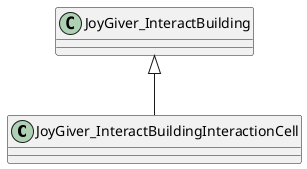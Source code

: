 @startuml
class JoyGiver_InteractBuildingInteractionCell {
}
JoyGiver_InteractBuilding <|-- JoyGiver_InteractBuildingInteractionCell
@enduml
